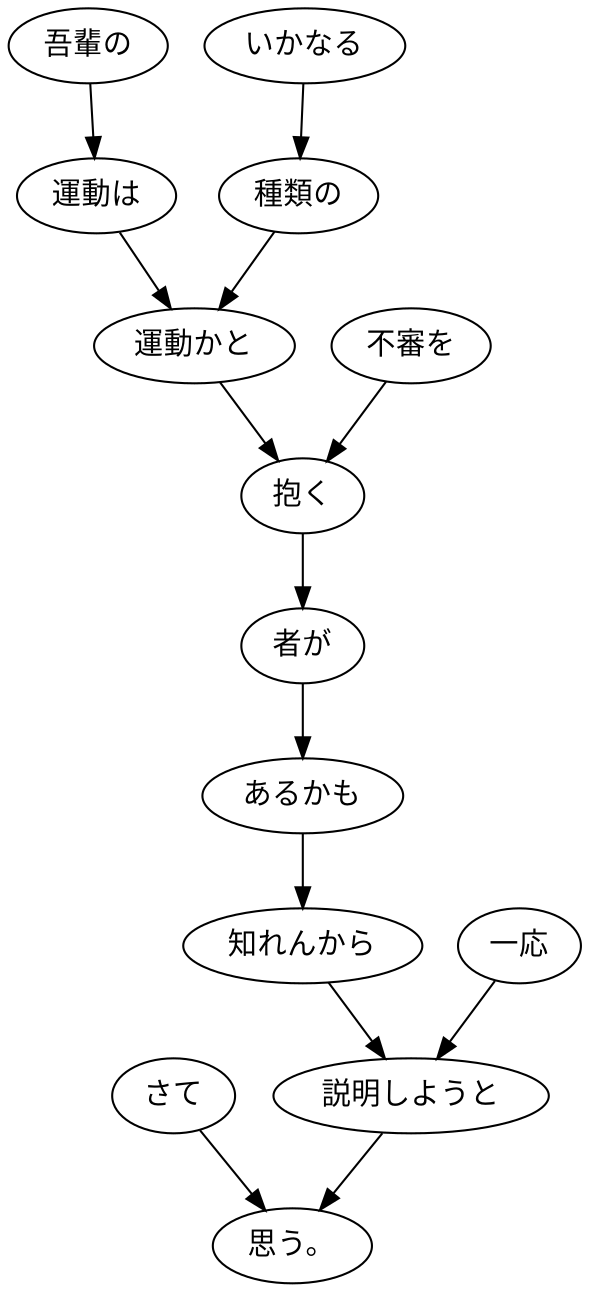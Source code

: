digraph graph3945 {
	node0 [label="さて"];
	node1 [label="吾輩の"];
	node2 [label="運動は"];
	node3 [label="いかなる"];
	node4 [label="種類の"];
	node5 [label="運動かと"];
	node6 [label="不審を"];
	node7 [label="抱く"];
	node8 [label="者が"];
	node9 [label="あるかも"];
	node10 [label="知れんから"];
	node11 [label="一応"];
	node12 [label="説明しようと"];
	node13 [label="思う。"];
	node0 -> node13;
	node1 -> node2;
	node2 -> node5;
	node3 -> node4;
	node4 -> node5;
	node5 -> node7;
	node6 -> node7;
	node7 -> node8;
	node8 -> node9;
	node9 -> node10;
	node10 -> node12;
	node11 -> node12;
	node12 -> node13;
}
